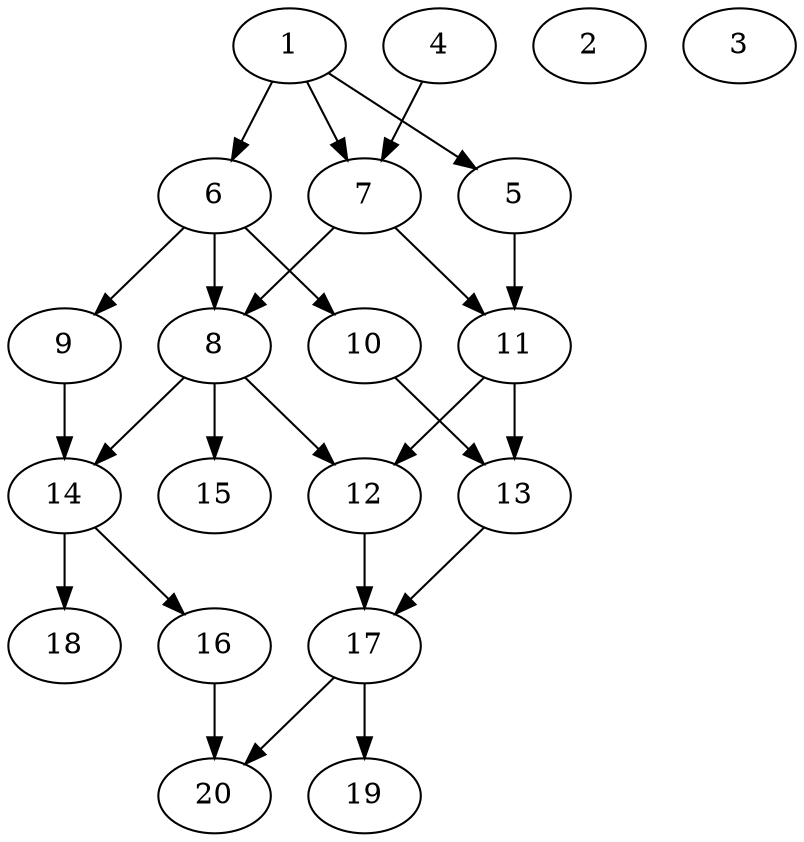 // DAG automatically generated by daggen at Thu Oct  3 13:58:43 2019
// ./daggen --dot -n 20 --ccr 0.3 --fat 0.5 --regular 0.9 --density 0.5 --mindata 5242880 --maxdata 52428800 
digraph G {
  1 [size="96942080", alpha="0.08", expect_size="29082624"] 
  1 -> 5 [size ="29082624"]
  1 -> 6 [size ="29082624"]
  1 -> 7 [size ="29082624"]
  2 [size="79984640", alpha="0.14", expect_size="23995392"] 
  3 [size="132450987", alpha="0.20", expect_size="39735296"] 
  4 [size="66856960", alpha="0.10", expect_size="20057088"] 
  4 -> 7 [size ="20057088"]
  5 [size="76096853", alpha="0.19", expect_size="22829056"] 
  5 -> 11 [size ="22829056"]
  6 [size="165147307", alpha="0.11", expect_size="49544192"] 
  6 -> 8 [size ="49544192"]
  6 -> 9 [size ="49544192"]
  6 -> 10 [size ="49544192"]
  7 [size="130717013", alpha="0.02", expect_size="39215104"] 
  7 -> 8 [size ="39215104"]
  7 -> 11 [size ="39215104"]
  8 [size="158692693", alpha="0.05", expect_size="47607808"] 
  8 -> 12 [size ="47607808"]
  8 -> 14 [size ="47607808"]
  8 -> 15 [size ="47607808"]
  9 [size="157429760", alpha="0.07", expect_size="47228928"] 
  9 -> 14 [size ="47228928"]
  10 [size="103662933", alpha="0.09", expect_size="31098880"] 
  10 -> 13 [size ="31098880"]
  11 [size="109271040", alpha="0.08", expect_size="32781312"] 
  11 -> 12 [size ="32781312"]
  11 -> 13 [size ="32781312"]
  12 [size="17725440", alpha="0.16", expect_size="5317632"] 
  12 -> 17 [size ="5317632"]
  13 [size="127416320", alpha="0.20", expect_size="38224896"] 
  13 -> 17 [size ="38224896"]
  14 [size="124313600", alpha="0.14", expect_size="37294080"] 
  14 -> 16 [size ="37294080"]
  14 -> 18 [size ="37294080"]
  15 [size="43680427", alpha="0.06", expect_size="13104128"] 
  16 [size="37611520", alpha="0.10", expect_size="11283456"] 
  16 -> 20 [size ="11283456"]
  17 [size="123327147", alpha="0.00", expect_size="36998144"] 
  17 -> 19 [size ="36998144"]
  17 -> 20 [size ="36998144"]
  18 [size="139301547", alpha="0.02", expect_size="41790464"] 
  19 [size="23019520", alpha="0.20", expect_size="6905856"] 
  20 [size="74789547", alpha="0.11", expect_size="22436864"] 
}
